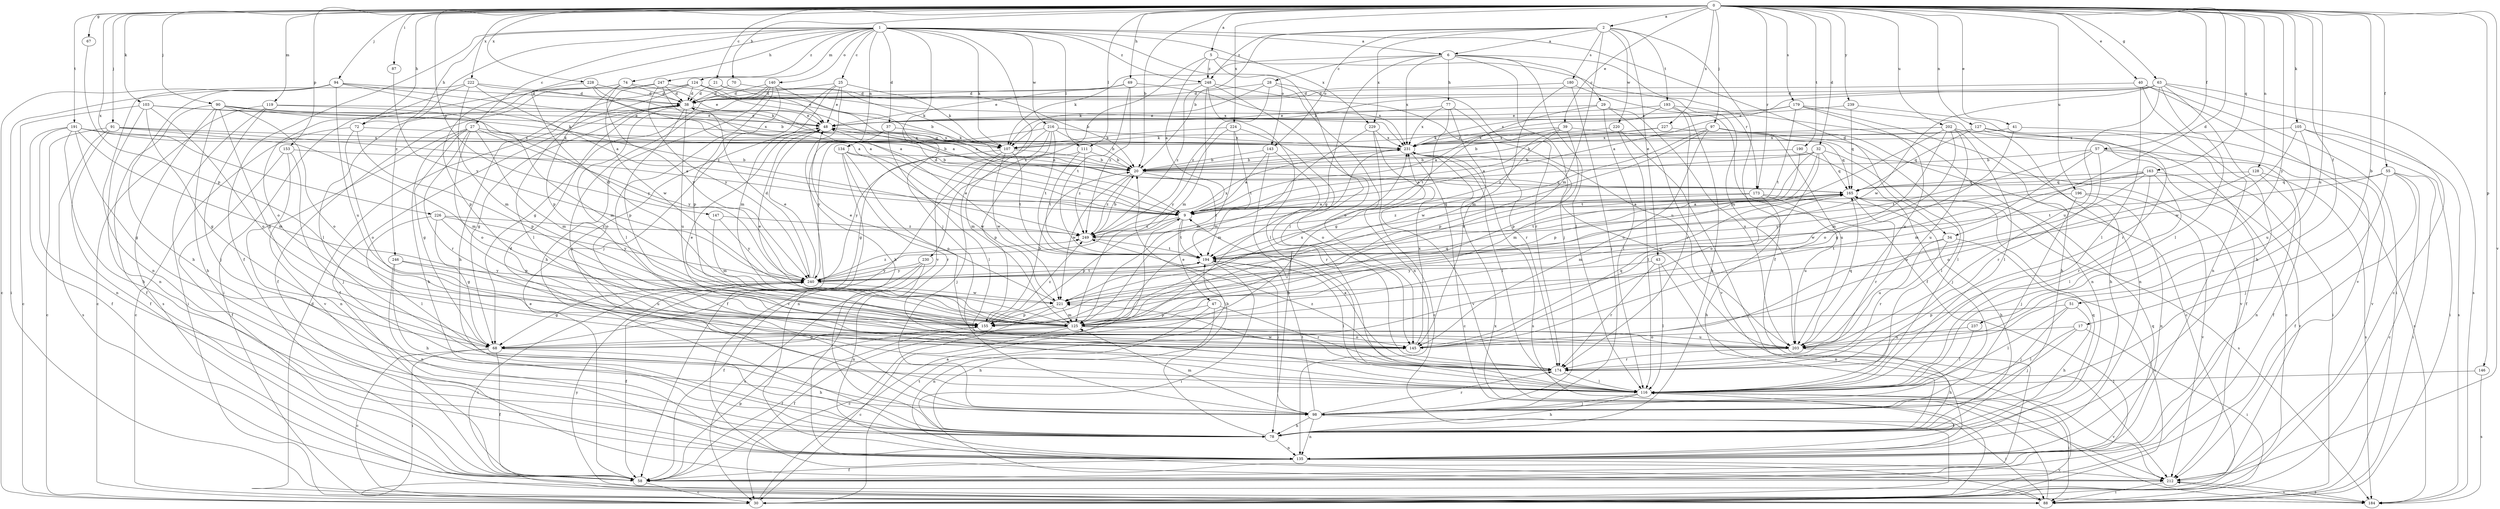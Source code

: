 strict digraph  {
0;
1;
2;
5;
6;
9;
17;
20;
21;
25;
27;
28;
29;
30;
32;
34;
37;
38;
39;
40;
41;
43;
47;
48;
51;
55;
57;
58;
63;
67;
68;
69;
70;
72;
74;
77;
78;
87;
88;
90;
91;
94;
97;
98;
103;
105;
107;
111;
116;
119;
124;
125;
127;
128;
134;
135;
140;
143;
145;
146;
147;
153;
155;
163;
165;
173;
174;
179;
180;
184;
190;
191;
193;
194;
196;
202;
203;
212;
216;
220;
221;
222;
224;
226;
227;
228;
229;
230;
231;
237;
239;
240;
246;
247;
248;
249;
0 -> 2  [label=a];
0 -> 5  [label=a];
0 -> 17  [label=b];
0 -> 20  [label=b];
0 -> 21  [label=c];
0 -> 32  [label=d];
0 -> 34  [label=d];
0 -> 39  [label=e];
0 -> 40  [label=e];
0 -> 41  [label=e];
0 -> 51  [label=f];
0 -> 55  [label=f];
0 -> 57  [label=f];
0 -> 63  [label=g];
0 -> 67  [label=g];
0 -> 69  [label=h];
0 -> 70  [label=h];
0 -> 72  [label=h];
0 -> 87  [label=i];
0 -> 90  [label=j];
0 -> 91  [label=j];
0 -> 94  [label=j];
0 -> 97  [label=j];
0 -> 103  [label=k];
0 -> 105  [label=k];
0 -> 111  [label=l];
0 -> 119  [label=m];
0 -> 127  [label=n];
0 -> 128  [label=n];
0 -> 146  [label=p];
0 -> 147  [label=p];
0 -> 153  [label=p];
0 -> 163  [label=q];
0 -> 173  [label=r];
0 -> 179  [label=s];
0 -> 190  [label=t];
0 -> 191  [label=t];
0 -> 196  [label=u];
0 -> 202  [label=u];
0 -> 203  [label=u];
0 -> 212  [label=v];
0 -> 222  [label=x];
0 -> 224  [label=x];
0 -> 226  [label=x];
0 -> 227  [label=x];
0 -> 228  [label=x];
0 -> 237  [label=y];
0 -> 239  [label=y];
1 -> 6  [label=a];
1 -> 25  [label=c];
1 -> 27  [label=c];
1 -> 34  [label=d];
1 -> 37  [label=d];
1 -> 58  [label=f];
1 -> 72  [label=h];
1 -> 74  [label=h];
1 -> 98  [label=j];
1 -> 107  [label=k];
1 -> 111  [label=l];
1 -> 124  [label=m];
1 -> 125  [label=m];
1 -> 134  [label=n];
1 -> 140  [label=o];
1 -> 143  [label=o];
1 -> 212  [label=v];
1 -> 216  [label=w];
1 -> 229  [label=x];
1 -> 246  [label=z];
1 -> 247  [label=z];
1 -> 248  [label=z];
2 -> 6  [label=a];
2 -> 20  [label=b];
2 -> 43  [label=e];
2 -> 58  [label=f];
2 -> 125  [label=m];
2 -> 143  [label=o];
2 -> 180  [label=s];
2 -> 193  [label=t];
2 -> 220  [label=w];
2 -> 229  [label=x];
2 -> 248  [label=z];
5 -> 9  [label=a];
5 -> 116  [label=l];
5 -> 203  [label=u];
5 -> 230  [label=x];
5 -> 248  [label=z];
6 -> 28  [label=c];
6 -> 29  [label=c];
6 -> 68  [label=g];
6 -> 77  [label=h];
6 -> 98  [label=j];
6 -> 107  [label=k];
6 -> 116  [label=l];
6 -> 173  [label=r];
6 -> 231  [label=x];
9 -> 38  [label=d];
9 -> 47  [label=e];
9 -> 155  [label=p];
9 -> 165  [label=q];
9 -> 194  [label=t];
9 -> 249  [label=z];
17 -> 88  [label=i];
17 -> 98  [label=j];
17 -> 116  [label=l];
17 -> 145  [label=o];
20 -> 165  [label=q];
20 -> 194  [label=t];
20 -> 221  [label=w];
20 -> 249  [label=z];
21 -> 38  [label=d];
21 -> 48  [label=e];
21 -> 107  [label=k];
25 -> 38  [label=d];
25 -> 48  [label=e];
25 -> 78  [label=h];
25 -> 98  [label=j];
25 -> 107  [label=k];
25 -> 125  [label=m];
27 -> 68  [label=g];
27 -> 78  [label=h];
27 -> 107  [label=k];
27 -> 125  [label=m];
27 -> 145  [label=o];
27 -> 174  [label=r];
27 -> 212  [label=v];
27 -> 240  [label=y];
28 -> 38  [label=d];
28 -> 107  [label=k];
28 -> 135  [label=n];
28 -> 174  [label=r];
28 -> 249  [label=z];
29 -> 48  [label=e];
29 -> 116  [label=l];
29 -> 194  [label=t];
29 -> 203  [label=u];
29 -> 212  [label=v];
30 -> 9  [label=a];
30 -> 38  [label=d];
30 -> 194  [label=t];
32 -> 9  [label=a];
32 -> 20  [label=b];
32 -> 116  [label=l];
32 -> 145  [label=o];
32 -> 155  [label=p];
32 -> 165  [label=q];
32 -> 194  [label=t];
34 -> 30  [label=c];
34 -> 174  [label=r];
34 -> 194  [label=t];
34 -> 203  [label=u];
37 -> 58  [label=f];
37 -> 107  [label=k];
37 -> 116  [label=l];
38 -> 48  [label=e];
38 -> 58  [label=f];
38 -> 68  [label=g];
38 -> 145  [label=o];
38 -> 155  [label=p];
38 -> 203  [label=u];
39 -> 9  [label=a];
39 -> 20  [label=b];
39 -> 155  [label=p];
39 -> 165  [label=q];
39 -> 231  [label=x];
39 -> 249  [label=z];
40 -> 38  [label=d];
40 -> 88  [label=i];
40 -> 116  [label=l];
40 -> 135  [label=n];
40 -> 212  [label=v];
41 -> 68  [label=g];
41 -> 212  [label=v];
41 -> 231  [label=x];
43 -> 116  [label=l];
43 -> 135  [label=n];
43 -> 174  [label=r];
43 -> 240  [label=y];
47 -> 78  [label=h];
47 -> 135  [label=n];
47 -> 155  [label=p];
47 -> 174  [label=r];
48 -> 231  [label=x];
51 -> 78  [label=h];
51 -> 98  [label=j];
51 -> 116  [label=l];
51 -> 155  [label=p];
55 -> 30  [label=c];
55 -> 58  [label=f];
55 -> 88  [label=i];
55 -> 98  [label=j];
55 -> 165  [label=q];
55 -> 194  [label=t];
57 -> 20  [label=b];
57 -> 58  [label=f];
57 -> 125  [label=m];
57 -> 174  [label=r];
57 -> 184  [label=s];
57 -> 194  [label=t];
58 -> 30  [label=c];
58 -> 48  [label=e];
58 -> 155  [label=p];
63 -> 9  [label=a];
63 -> 30  [label=c];
63 -> 38  [label=d];
63 -> 78  [label=h];
63 -> 107  [label=k];
63 -> 116  [label=l];
63 -> 184  [label=s];
63 -> 203  [label=u];
63 -> 221  [label=w];
67 -> 155  [label=p];
68 -> 30  [label=c];
68 -> 58  [label=f];
68 -> 78  [label=h];
68 -> 88  [label=i];
69 -> 38  [label=d];
69 -> 48  [label=e];
69 -> 194  [label=t];
69 -> 231  [label=x];
69 -> 249  [label=z];
70 -> 20  [label=b];
70 -> 38  [label=d];
72 -> 30  [label=c];
72 -> 145  [label=o];
72 -> 155  [label=p];
72 -> 231  [label=x];
74 -> 38  [label=d];
74 -> 48  [label=e];
74 -> 88  [label=i];
74 -> 155  [label=p];
74 -> 240  [label=y];
77 -> 48  [label=e];
77 -> 68  [label=g];
77 -> 145  [label=o];
77 -> 174  [label=r];
77 -> 231  [label=x];
78 -> 20  [label=b];
78 -> 135  [label=n];
78 -> 165  [label=q];
87 -> 240  [label=y];
88 -> 231  [label=x];
88 -> 240  [label=y];
90 -> 48  [label=e];
90 -> 58  [label=f];
90 -> 68  [label=g];
90 -> 78  [label=h];
90 -> 107  [label=k];
90 -> 145  [label=o];
90 -> 184  [label=s];
90 -> 240  [label=y];
91 -> 9  [label=a];
91 -> 30  [label=c];
91 -> 58  [label=f];
91 -> 125  [label=m];
91 -> 184  [label=s];
91 -> 231  [label=x];
94 -> 9  [label=a];
94 -> 30  [label=c];
94 -> 38  [label=d];
94 -> 78  [label=h];
94 -> 88  [label=i];
94 -> 203  [label=u];
94 -> 249  [label=z];
97 -> 30  [label=c];
97 -> 107  [label=k];
97 -> 116  [label=l];
97 -> 145  [label=o];
97 -> 155  [label=p];
97 -> 203  [label=u];
97 -> 221  [label=w];
98 -> 78  [label=h];
98 -> 88  [label=i];
98 -> 125  [label=m];
98 -> 135  [label=n];
98 -> 174  [label=r];
98 -> 194  [label=t];
103 -> 30  [label=c];
103 -> 48  [label=e];
103 -> 68  [label=g];
103 -> 135  [label=n];
103 -> 145  [label=o];
103 -> 231  [label=x];
105 -> 88  [label=i];
105 -> 184  [label=s];
105 -> 203  [label=u];
105 -> 221  [label=w];
105 -> 231  [label=x];
107 -> 20  [label=b];
107 -> 98  [label=j];
107 -> 194  [label=t];
107 -> 221  [label=w];
107 -> 240  [label=y];
111 -> 20  [label=b];
111 -> 155  [label=p];
111 -> 194  [label=t];
111 -> 249  [label=z];
116 -> 38  [label=d];
116 -> 78  [label=h];
116 -> 88  [label=i];
116 -> 98  [label=j];
116 -> 212  [label=v];
119 -> 30  [label=c];
119 -> 48  [label=e];
119 -> 88  [label=i];
119 -> 98  [label=j];
119 -> 125  [label=m];
124 -> 9  [label=a];
124 -> 38  [label=d];
124 -> 58  [label=f];
124 -> 78  [label=h];
124 -> 116  [label=l];
124 -> 165  [label=q];
124 -> 231  [label=x];
125 -> 30  [label=c];
125 -> 48  [label=e];
125 -> 58  [label=f];
125 -> 68  [label=g];
125 -> 145  [label=o];
125 -> 203  [label=u];
125 -> 231  [label=x];
127 -> 30  [label=c];
127 -> 78  [label=h];
127 -> 88  [label=i];
127 -> 107  [label=k];
127 -> 165  [label=q];
128 -> 135  [label=n];
128 -> 145  [label=o];
128 -> 165  [label=q];
128 -> 184  [label=s];
134 -> 20  [label=b];
134 -> 135  [label=n];
134 -> 145  [label=o];
134 -> 174  [label=r];
134 -> 221  [label=w];
135 -> 58  [label=f];
135 -> 116  [label=l];
135 -> 165  [label=q];
135 -> 212  [label=v];
140 -> 9  [label=a];
140 -> 38  [label=d];
140 -> 68  [label=g];
140 -> 78  [label=h];
140 -> 98  [label=j];
140 -> 116  [label=l];
140 -> 155  [label=p];
143 -> 9  [label=a];
143 -> 20  [label=b];
143 -> 78  [label=h];
143 -> 174  [label=r];
145 -> 165  [label=q];
145 -> 231  [label=x];
146 -> 116  [label=l];
146 -> 184  [label=s];
147 -> 125  [label=m];
147 -> 240  [label=y];
147 -> 249  [label=z];
153 -> 20  [label=b];
153 -> 58  [label=f];
153 -> 98  [label=j];
153 -> 135  [label=n];
155 -> 20  [label=b];
155 -> 58  [label=f];
155 -> 249  [label=z];
163 -> 116  [label=l];
163 -> 145  [label=o];
163 -> 165  [label=q];
163 -> 174  [label=r];
163 -> 212  [label=v];
163 -> 221  [label=w];
163 -> 240  [label=y];
165 -> 9  [label=a];
165 -> 48  [label=e];
165 -> 78  [label=h];
165 -> 125  [label=m];
165 -> 174  [label=r];
165 -> 194  [label=t];
173 -> 9  [label=a];
173 -> 78  [label=h];
173 -> 184  [label=s];
173 -> 203  [label=u];
173 -> 249  [label=z];
174 -> 9  [label=a];
174 -> 116  [label=l];
174 -> 221  [label=w];
174 -> 249  [label=z];
179 -> 48  [label=e];
179 -> 78  [label=h];
179 -> 135  [label=n];
179 -> 194  [label=t];
179 -> 203  [label=u];
179 -> 231  [label=x];
180 -> 38  [label=d];
180 -> 58  [label=f];
180 -> 98  [label=j];
180 -> 125  [label=m];
184 -> 212  [label=v];
190 -> 20  [label=b];
190 -> 98  [label=j];
190 -> 125  [label=m];
191 -> 20  [label=b];
191 -> 58  [label=f];
191 -> 68  [label=g];
191 -> 78  [label=h];
191 -> 125  [label=m];
191 -> 135  [label=n];
191 -> 231  [label=x];
193 -> 9  [label=a];
193 -> 48  [label=e];
193 -> 78  [label=h];
193 -> 135  [label=n];
193 -> 174  [label=r];
194 -> 48  [label=e];
194 -> 88  [label=i];
194 -> 98  [label=j];
194 -> 116  [label=l];
194 -> 240  [label=y];
196 -> 9  [label=a];
196 -> 98  [label=j];
196 -> 135  [label=n];
196 -> 212  [label=v];
202 -> 58  [label=f];
202 -> 116  [label=l];
202 -> 125  [label=m];
202 -> 145  [label=o];
202 -> 203  [label=u];
202 -> 231  [label=x];
202 -> 240  [label=y];
203 -> 48  [label=e];
203 -> 78  [label=h];
203 -> 165  [label=q];
203 -> 174  [label=r];
212 -> 88  [label=i];
212 -> 184  [label=s];
216 -> 20  [label=b];
216 -> 68  [label=g];
216 -> 125  [label=m];
216 -> 194  [label=t];
216 -> 212  [label=v];
216 -> 231  [label=x];
216 -> 240  [label=y];
220 -> 30  [label=c];
220 -> 116  [label=l];
220 -> 231  [label=x];
221 -> 30  [label=c];
221 -> 48  [label=e];
221 -> 125  [label=m];
221 -> 155  [label=p];
221 -> 165  [label=q];
222 -> 9  [label=a];
222 -> 20  [label=b];
222 -> 38  [label=d];
222 -> 125  [label=m];
222 -> 135  [label=n];
222 -> 145  [label=o];
224 -> 107  [label=k];
224 -> 125  [label=m];
224 -> 145  [label=o];
224 -> 194  [label=t];
224 -> 240  [label=y];
226 -> 68  [label=g];
226 -> 116  [label=l];
226 -> 155  [label=p];
226 -> 240  [label=y];
226 -> 249  [label=z];
227 -> 20  [label=b];
227 -> 212  [label=v];
227 -> 231  [label=x];
228 -> 9  [label=a];
228 -> 38  [label=d];
228 -> 107  [label=k];
228 -> 155  [label=p];
229 -> 30  [label=c];
229 -> 125  [label=m];
229 -> 212  [label=v];
229 -> 231  [label=x];
230 -> 30  [label=c];
230 -> 58  [label=f];
230 -> 135  [label=n];
230 -> 240  [label=y];
231 -> 20  [label=b];
231 -> 30  [label=c];
231 -> 116  [label=l];
231 -> 125  [label=m];
231 -> 184  [label=s];
231 -> 203  [label=u];
237 -> 116  [label=l];
237 -> 203  [label=u];
239 -> 48  [label=e];
239 -> 165  [label=q];
239 -> 174  [label=r];
240 -> 38  [label=d];
240 -> 48  [label=e];
240 -> 58  [label=f];
240 -> 68  [label=g];
240 -> 88  [label=i];
240 -> 194  [label=t];
240 -> 221  [label=w];
240 -> 249  [label=z];
246 -> 78  [label=h];
246 -> 135  [label=n];
246 -> 203  [label=u];
246 -> 240  [label=y];
247 -> 9  [label=a];
247 -> 20  [label=b];
247 -> 38  [label=d];
247 -> 116  [label=l];
247 -> 221  [label=w];
247 -> 240  [label=y];
248 -> 38  [label=d];
248 -> 116  [label=l];
248 -> 125  [label=m];
248 -> 145  [label=o];
248 -> 203  [label=u];
248 -> 249  [label=z];
249 -> 20  [label=b];
249 -> 194  [label=t];
249 -> 231  [label=x];
}
